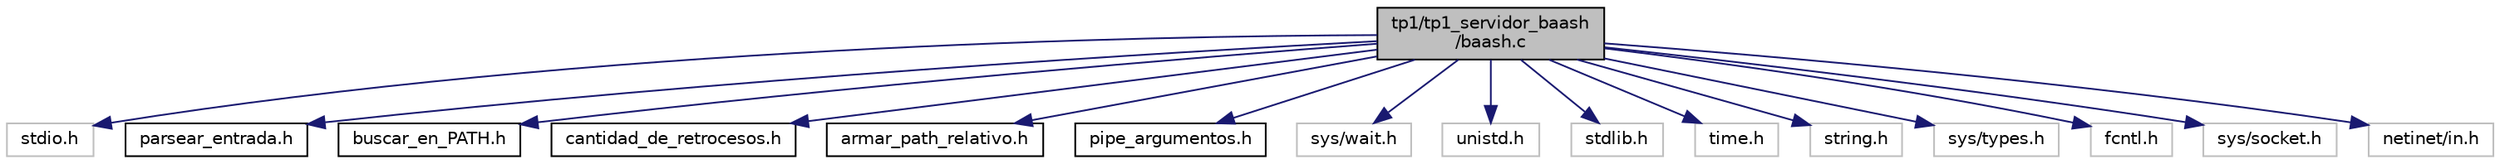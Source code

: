 digraph "tp1/tp1_servidor_baash/baash.c"
{
  edge [fontname="Helvetica",fontsize="10",labelfontname="Helvetica",labelfontsize="10"];
  node [fontname="Helvetica",fontsize="10",shape=record];
  Node1 [label="tp1/tp1_servidor_baash\l/baash.c",height=0.2,width=0.4,color="black", fillcolor="grey75", style="filled", fontcolor="black"];
  Node1 -> Node2 [color="midnightblue",fontsize="10",style="solid"];
  Node2 [label="stdio.h",height=0.2,width=0.4,color="grey75", fillcolor="white", style="filled"];
  Node1 -> Node3 [color="midnightblue",fontsize="10",style="solid"];
  Node3 [label="parsear_entrada.h",height=0.2,width=0.4,color="black", fillcolor="white", style="filled",URL="$parsear__entrada_8h.html"];
  Node1 -> Node4 [color="midnightblue",fontsize="10",style="solid"];
  Node4 [label="buscar_en_PATH.h",height=0.2,width=0.4,color="black", fillcolor="white", style="filled",URL="$buscar__en___p_a_t_h_8h.html"];
  Node1 -> Node5 [color="midnightblue",fontsize="10",style="solid"];
  Node5 [label="cantidad_de_retrocesos.h",height=0.2,width=0.4,color="black", fillcolor="white", style="filled",URL="$cantidad__de__retrocesos_8h.html"];
  Node1 -> Node6 [color="midnightblue",fontsize="10",style="solid"];
  Node6 [label="armar_path_relativo.h",height=0.2,width=0.4,color="black", fillcolor="white", style="filled",URL="$armar__path__relativo_8h.html"];
  Node1 -> Node7 [color="midnightblue",fontsize="10",style="solid"];
  Node7 [label="pipe_argumentos.h",height=0.2,width=0.4,color="black", fillcolor="white", style="filled",URL="$pipe__argumentos_8h.html"];
  Node1 -> Node8 [color="midnightblue",fontsize="10",style="solid"];
  Node8 [label="sys/wait.h",height=0.2,width=0.4,color="grey75", fillcolor="white", style="filled"];
  Node1 -> Node9 [color="midnightblue",fontsize="10",style="solid"];
  Node9 [label="unistd.h",height=0.2,width=0.4,color="grey75", fillcolor="white", style="filled"];
  Node1 -> Node10 [color="midnightblue",fontsize="10",style="solid"];
  Node10 [label="stdlib.h",height=0.2,width=0.4,color="grey75", fillcolor="white", style="filled"];
  Node1 -> Node11 [color="midnightblue",fontsize="10",style="solid"];
  Node11 [label="time.h",height=0.2,width=0.4,color="grey75", fillcolor="white", style="filled"];
  Node1 -> Node12 [color="midnightblue",fontsize="10",style="solid"];
  Node12 [label="string.h",height=0.2,width=0.4,color="grey75", fillcolor="white", style="filled"];
  Node1 -> Node13 [color="midnightblue",fontsize="10",style="solid"];
  Node13 [label="sys/types.h",height=0.2,width=0.4,color="grey75", fillcolor="white", style="filled"];
  Node1 -> Node14 [color="midnightblue",fontsize="10",style="solid"];
  Node14 [label="fcntl.h",height=0.2,width=0.4,color="grey75", fillcolor="white", style="filled"];
  Node1 -> Node15 [color="midnightblue",fontsize="10",style="solid"];
  Node15 [label="sys/socket.h",height=0.2,width=0.4,color="grey75", fillcolor="white", style="filled"];
  Node1 -> Node16 [color="midnightblue",fontsize="10",style="solid"];
  Node16 [label="netinet/in.h",height=0.2,width=0.4,color="grey75", fillcolor="white", style="filled"];
}
